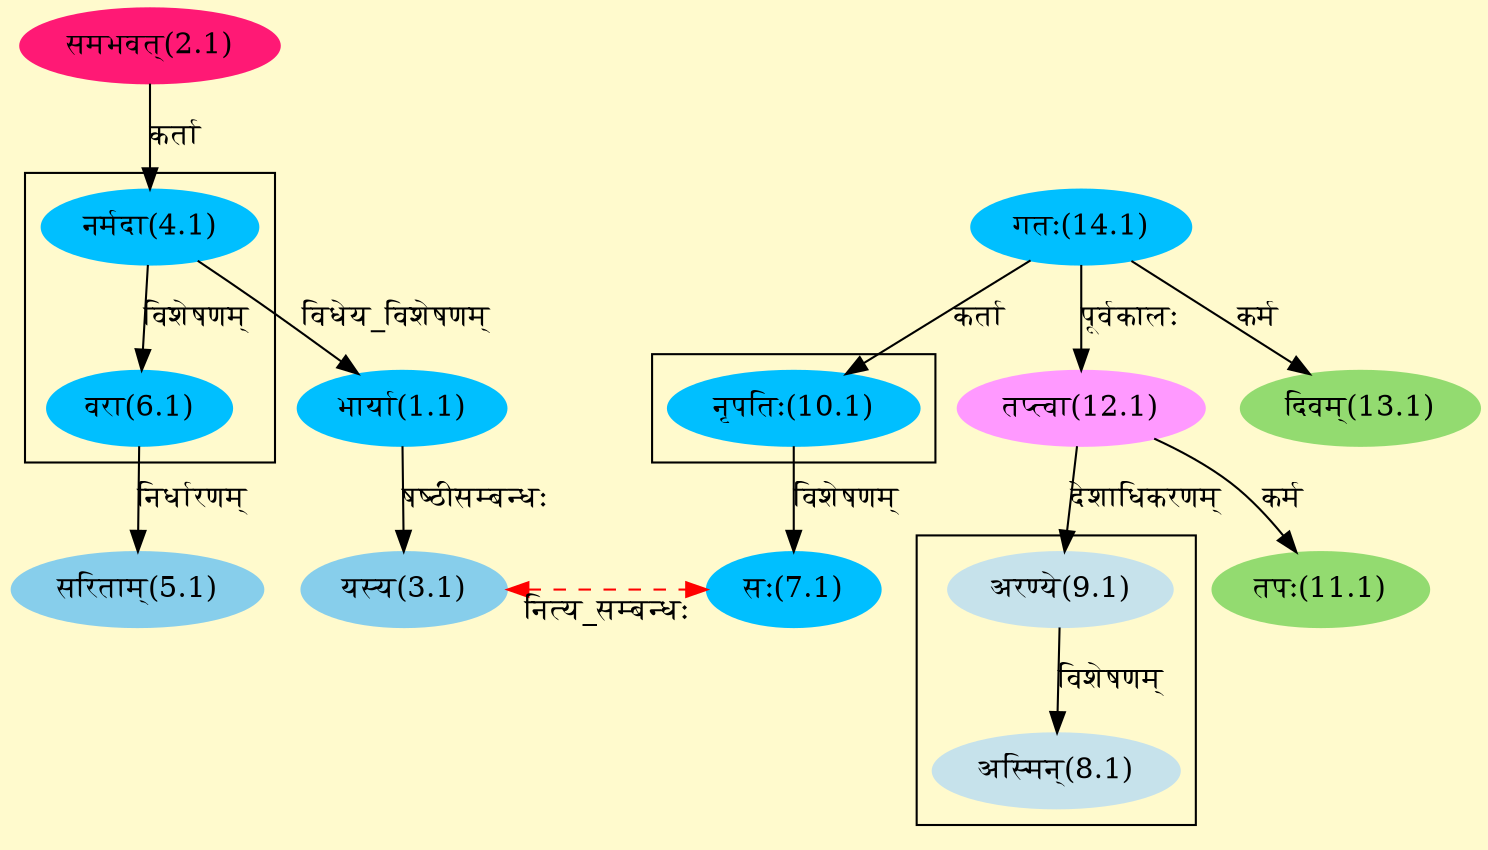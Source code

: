 digraph G{
rankdir=BT;
 compound=true;
 bgcolor="lemonchiffon1";

subgraph cluster_1{
Node6_1 [style=filled, color="#00BFFF" label = "वरा(6.1)"]
Node4_1 [style=filled, color="#00BFFF" label = "नर्मदा(4.1)"]

}

subgraph cluster_2{
Node7_1 [style=filled, color="#00BFFF" label = "सः(7.1)"]
Node10_1 [style=filled, color="#00BFFF" label = "नृपतिः(10.1)"]

}

subgraph cluster_3{
Node8_1 [style=filled, color="#C6E2EB" label = "अस्मिन्(8.1)"]
Node9_1 [style=filled, color="#C6E2EB" label = "अरण्ये(9.1)"]

}
Node1_1 [style=filled, color="#00BFFF" label = "भार्या(1.1)"]
Node4_1 [style=filled, color="#00BFFF" label = "नर्मदा(4.1)"]
Node2_1 [style=filled, color="#FF1975" label = "समभवत्(2.1)"]
Node3_1 [style=filled, color="#87CEEB" label = "यस्य(3.1)"]
Node7_1 [style=filled, color="#00BFFF" label = "सः(7.1)"]
Node5_1 [style=filled, color="#87CEEB" label = "सरिताम्(5.1)"]
Node6_1 [style=filled, color="#00BFFF" label = "वरा(6.1)"]
Node9_1 [style=filled, color="#C6E2EB" label = "अरण्ये(9.1)"]
Node12_1 [style=filled, color="#FF99FF" label = "तप्त्वा(12.1)"]
Node10_1 [style=filled, color="#00BFFF" label = "नृपतिः(10.1)"]
Node14_1 [style=filled, color="#00BFFF" label = "गतः(14.1)"]
Node11_1 [style=filled, color="#93DB70" label = "तपः(11.1)"]
Node13_1 [style=filled, color="#93DB70" label = "दिवम्(13.1)"]
{rank = same; Node3_1; Node7_1;}
/* Start of Relations section */

Node1_1 -> Node4_1 [  label="विधेय_विशेषणम्"  dir="back" ]
Node3_1 -> Node1_1 [  label="षष्ठीसम्बन्धः"  dir="back" ]
Node3_1 -> Node7_1 [ style=dashed color="red" label="नित्य_सम्बन्धः"  dir="both" ]
Node4_1 -> Node2_1 [  label="कर्ता"  dir="back" ]
Node5_1 -> Node6_1 [  label="निर्धारणम्"  dir="back" ]
Node6_1 -> Node4_1 [  label="विशेषणम्"  dir="back" ]
Node7_1 -> Node10_1 [  label="विशेषणम्"  dir="back" ]
Node8_1 -> Node9_1 [  label="विशेषणम्"  dir="back" ]
Node9_1 -> Node12_1 [  label="देशाधिकरणम्"  dir="back" ]
Node10_1 -> Node14_1 [  label="कर्ता"  dir="back" ]
Node11_1 -> Node12_1 [  label="कर्म"  dir="back" ]
Node12_1 -> Node14_1 [  label="पूर्वकालः"  dir="back" ]
Node13_1 -> Node14_1 [  label="कर्म"  dir="back" ]
}
